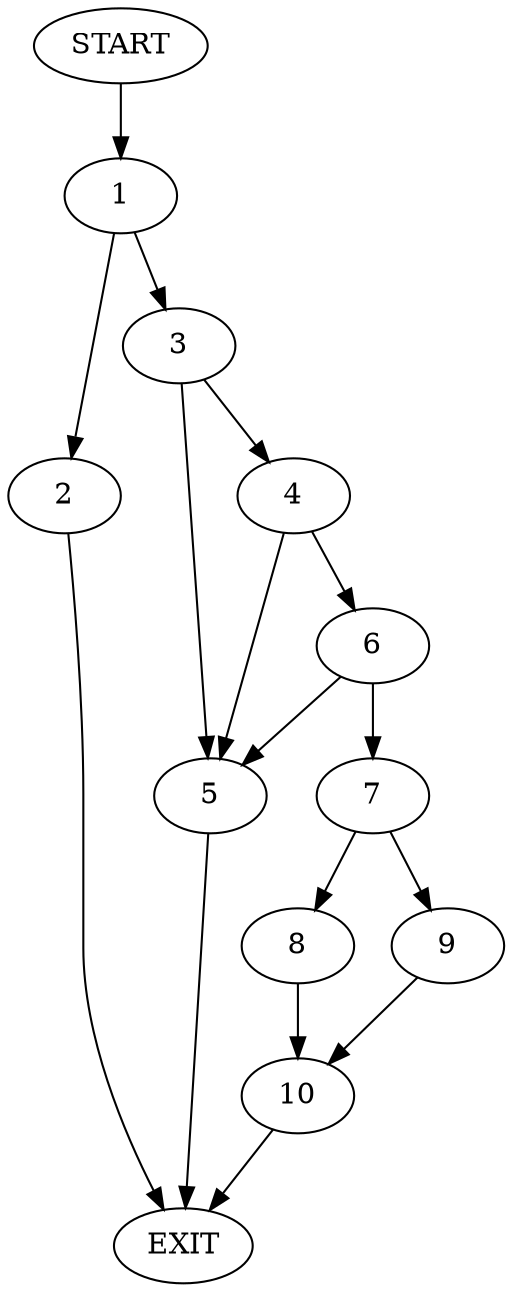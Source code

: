 digraph {
0 [label="START"]
11 [label="EXIT"]
0 -> 1
1 -> 2
1 -> 3
2 -> 11
3 -> 4
3 -> 5
4 -> 6
4 -> 5
5 -> 11
6 -> 5
6 -> 7
7 -> 8
7 -> 9
9 -> 10
8 -> 10
10 -> 11
}
